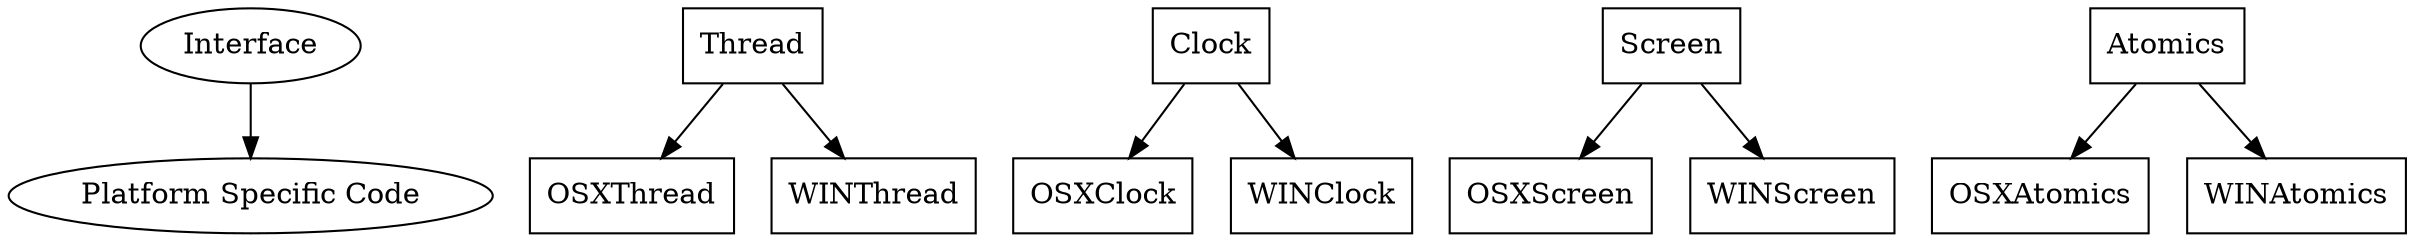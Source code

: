digraph G
{
    Interface -> "Platform Specific Code";

    node [shape=box];
    Thread -> OSXThread;
    Thread -> WINThread;

    Clock -> OSXClock;
    Clock -> WINClock;

    Screen -> OSXScreen;
    Screen -> WINScreen;

    Atomics -> OSXAtomics;
    Atomics -> WINAtomics;
}
